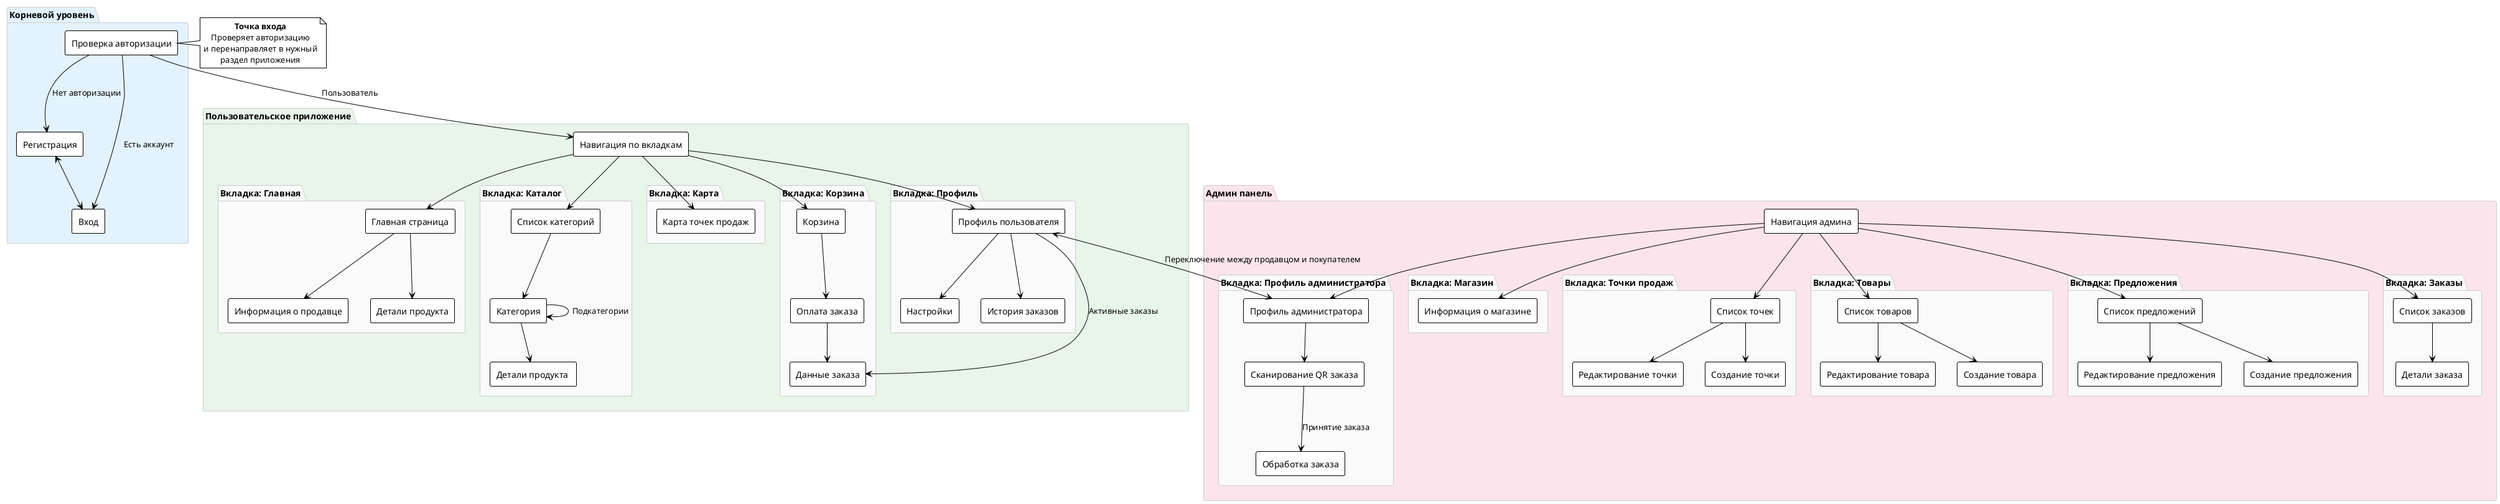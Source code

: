 @startuml FoodLink Mobile App Structure
!theme plain
skinparam componentStyle rectangle
skinparam defaultTextAlignment center
skinparam backgroundColor white
skinparam packageBackgroundColor #FAFAFA
skinparam packageBorderColor #CCCCCC

package "Корневой уровень" #E3F2FD {
    component "Проверка авторизации" as root
    component "Регистрация" as register
    component "Вход" as login
}

package "Пользовательское приложение" #E8F5E9 {
    component "Навигация по вкладкам" as tabs
    
    package "Вкладка: Главная" {
        component "Главная страница" as home_index
        component "Информация о продавце" as home_seller
        component "Детали продукта" as home_product
    }
    
    package "Вкладка: Каталог" {
        component "Список категорий" as catalog_index
        component "Категория" as catalog_category
        component "Детали продукта " as catalog_product
    }
    
    package "Вкладка: Карта" {
        component "Карта точек продаж" as map
    }
    
    package "Вкладка: Корзина" {
        component "Корзина" as cart_index
        component "Оплата заказа" as cart_payment
        component "Данные заказа" as cart_order_data
    }
    
    package "Вкладка: Профиль" {
        component "Профиль пользователя" as profile_index
        component "Настройки" as profile_settings
        component "История заказов" as profile_history
    }
}

package "Админ панель" #FCE4EC {
    component "Навигация админа" as admin
    
    package "Вкладка: Магазин" {
        component "Информация о магазине" as admin_shop
    }
    
    package "Вкладка: Точки продаж" {
        component "Список точек" as admin_points_index
        component "Редактирование точки" as admin_points_edit
        component "Создание точки" as admin_points_new
    }
    
    package "Вкладка: Товары" {
        component "Список товаров" as admin_products_index
        component "Редактирование товара" as admin_products_edit
        component "Создание товара" as admin_products_new
    }
    
    package "Вкладка: Предложения" {
        component "Список предложений" as admin_offers_index
        component "Редактирование предложения" as admin_offers_edit
        component "Создание предложения" as admin_offers_new
    }
    
    package "Вкладка: Заказы" {
        component "Список заказов" as admin_orders_index
        component "Детали заказа" as admin_orders_detail
    }
    
    package "Вкладка: Профиль администратора" {
        component "Профиль администратора" as admin_profile
        component "Сканирование QR заказа" as admin_scan_order
        component "Обработка заказа" as admin_process_order
    }
}

' Корневая навигация
root --> register : Нет авторизации
root --> login : Есть аккаунт
root --> tabs : Пользователь

' Авторизация
register <--> login

' Пользовательские вкладки
tabs --> home_index
tabs --> catalog_index
tabs --> map
tabs --> cart_index
tabs --> profile_index

' Навигация Главная
home_index --> home_seller
home_index --> home_product

' Навигация Каталог
catalog_index --> catalog_category
catalog_category --> catalog_category : Подкатегории
catalog_category --> catalog_product

' Навигация Корзина
cart_index --> cart_payment
cart_payment --> cart_order_data

' Навигация Профиль
profile_index --> profile_settings
profile_index --> profile_history
profile_index --> cart_order_data : Активные заказы

' Переключение между режимами
profile_index <--> admin_profile : Переключение между продавцом и покупателем

' Админские вкладки
admin --> admin_shop
admin --> admin_points_index
admin --> admin_products_index
admin --> admin_offers_index
admin --> admin_orders_index
admin --> admin_profile

' Навигация Точки продаж
admin_points_index --> admin_points_edit
admin_points_index --> admin_points_new

' Навигация Товары
admin_products_index --> admin_products_edit
admin_products_index --> admin_products_new

' Навигация Предложения
admin_offers_index --> admin_offers_edit
admin_offers_index --> admin_offers_new

' Навигация Заказы
admin_orders_index --> admin_orders_detail

' Навигация Профиль администратора
admin_profile --> admin_scan_order
admin_scan_order --> admin_process_order : Принятие заказа

note right of root
  <b>Точка входа</b>
  Проверяет авторизацию
  и перенаправляет в нужный
  раздел приложения
end note

@enduml
